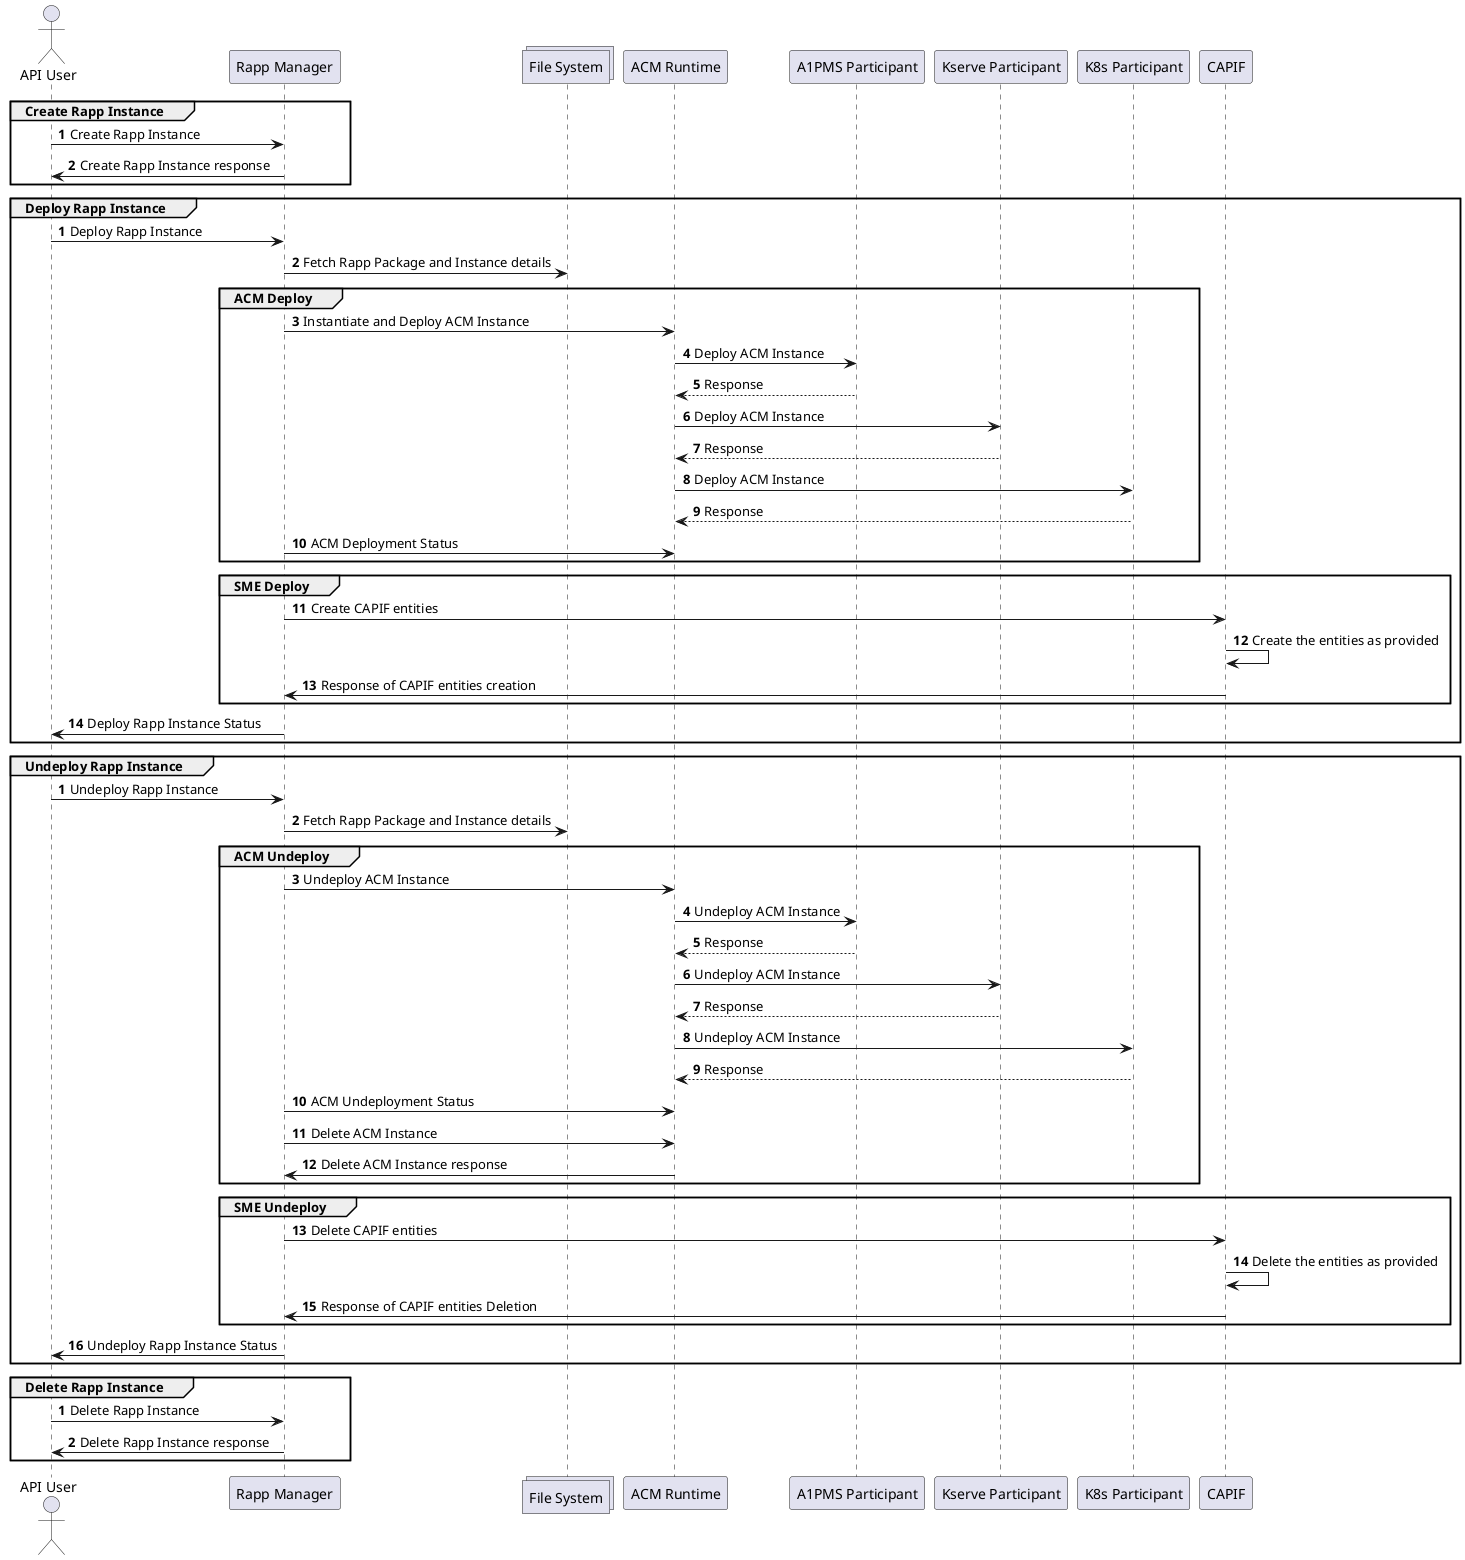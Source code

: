 @startuml
autonumber

actor "API User"
participant "Rapp Manager"
collections "File System"
participant "ACM Runtime"
participant "A1PMS Participant"
participant "Kserve Participant"
participant "K8s Participant"
participant "CAPIF"

autonumber
group Create Rapp Instance
"API User"->"Rapp Manager": Create Rapp Instance
"Rapp Manager"->"API User": Create Rapp Instance response
end

autonumber
group Deploy Rapp Instance
"API User"->"Rapp Manager": Deploy Rapp Instance
"Rapp Manager"->"File System": Fetch Rapp Package and Instance details
    group ACM Deploy
        "Rapp Manager"->"ACM Runtime": Instantiate and Deploy ACM Instance
        "ACM Runtime"->"A1PMS Participant": Deploy ACM Instance
        "ACM Runtime"<--"A1PMS Participant": Response
        "ACM Runtime"->"Kserve Participant": Deploy ACM Instance
        "ACM Runtime"<--"Kserve Participant": Response
        "ACM Runtime"->"K8s Participant": Deploy ACM Instance
        "ACM Runtime"<--"K8s Participant": Response
        "Rapp Manager"->"ACM Runtime": ACM Deployment Status
    end

    group SME Deploy
    "Rapp Manager"->"CAPIF": Create CAPIF entities
    "CAPIF"->"CAPIF": Create the entities as provided
    "Rapp Manager"<-"CAPIF": Response of CAPIF entities creation
    end
"API User"<-"Rapp Manager": Deploy Rapp Instance Status
end

autonumber
group Undeploy Rapp Instance
"API User"->"Rapp Manager": Undeploy Rapp Instance
"Rapp Manager"->"File System": Fetch Rapp Package and Instance details
    group ACM Undeploy
        "Rapp Manager"->"ACM Runtime": Undeploy ACM Instance
        "ACM Runtime"->"A1PMS Participant": Undeploy ACM Instance
        "ACM Runtime"<--"A1PMS Participant": Response
        "ACM Runtime"->"Kserve Participant": Undeploy ACM Instance
        "ACM Runtime"<--"Kserve Participant": Response
        "ACM Runtime"->"K8s Participant": Undeploy ACM Instance
        "ACM Runtime"<--"K8s Participant": Response
        "Rapp Manager"->"ACM Runtime": ACM Undeployment Status
        "Rapp Manager"->"ACM Runtime": Delete ACM Instance
        "Rapp Manager"<-"ACM Runtime": Delete ACM Instance response
    end

    group SME Undeploy
    "Rapp Manager"->"CAPIF": Delete CAPIF entities
    "CAPIF"->"CAPIF": Delete the entities as provided
    "Rapp Manager"<-"CAPIF": Response of CAPIF entities Deletion
    end
"API User"<-"Rapp Manager": Undeploy Rapp Instance Status
end

autonumber
group Delete Rapp Instance
"API User"->"Rapp Manager": Delete Rapp Instance
"Rapp Manager"->"API User": Delete Rapp Instance response
end

@enduml
